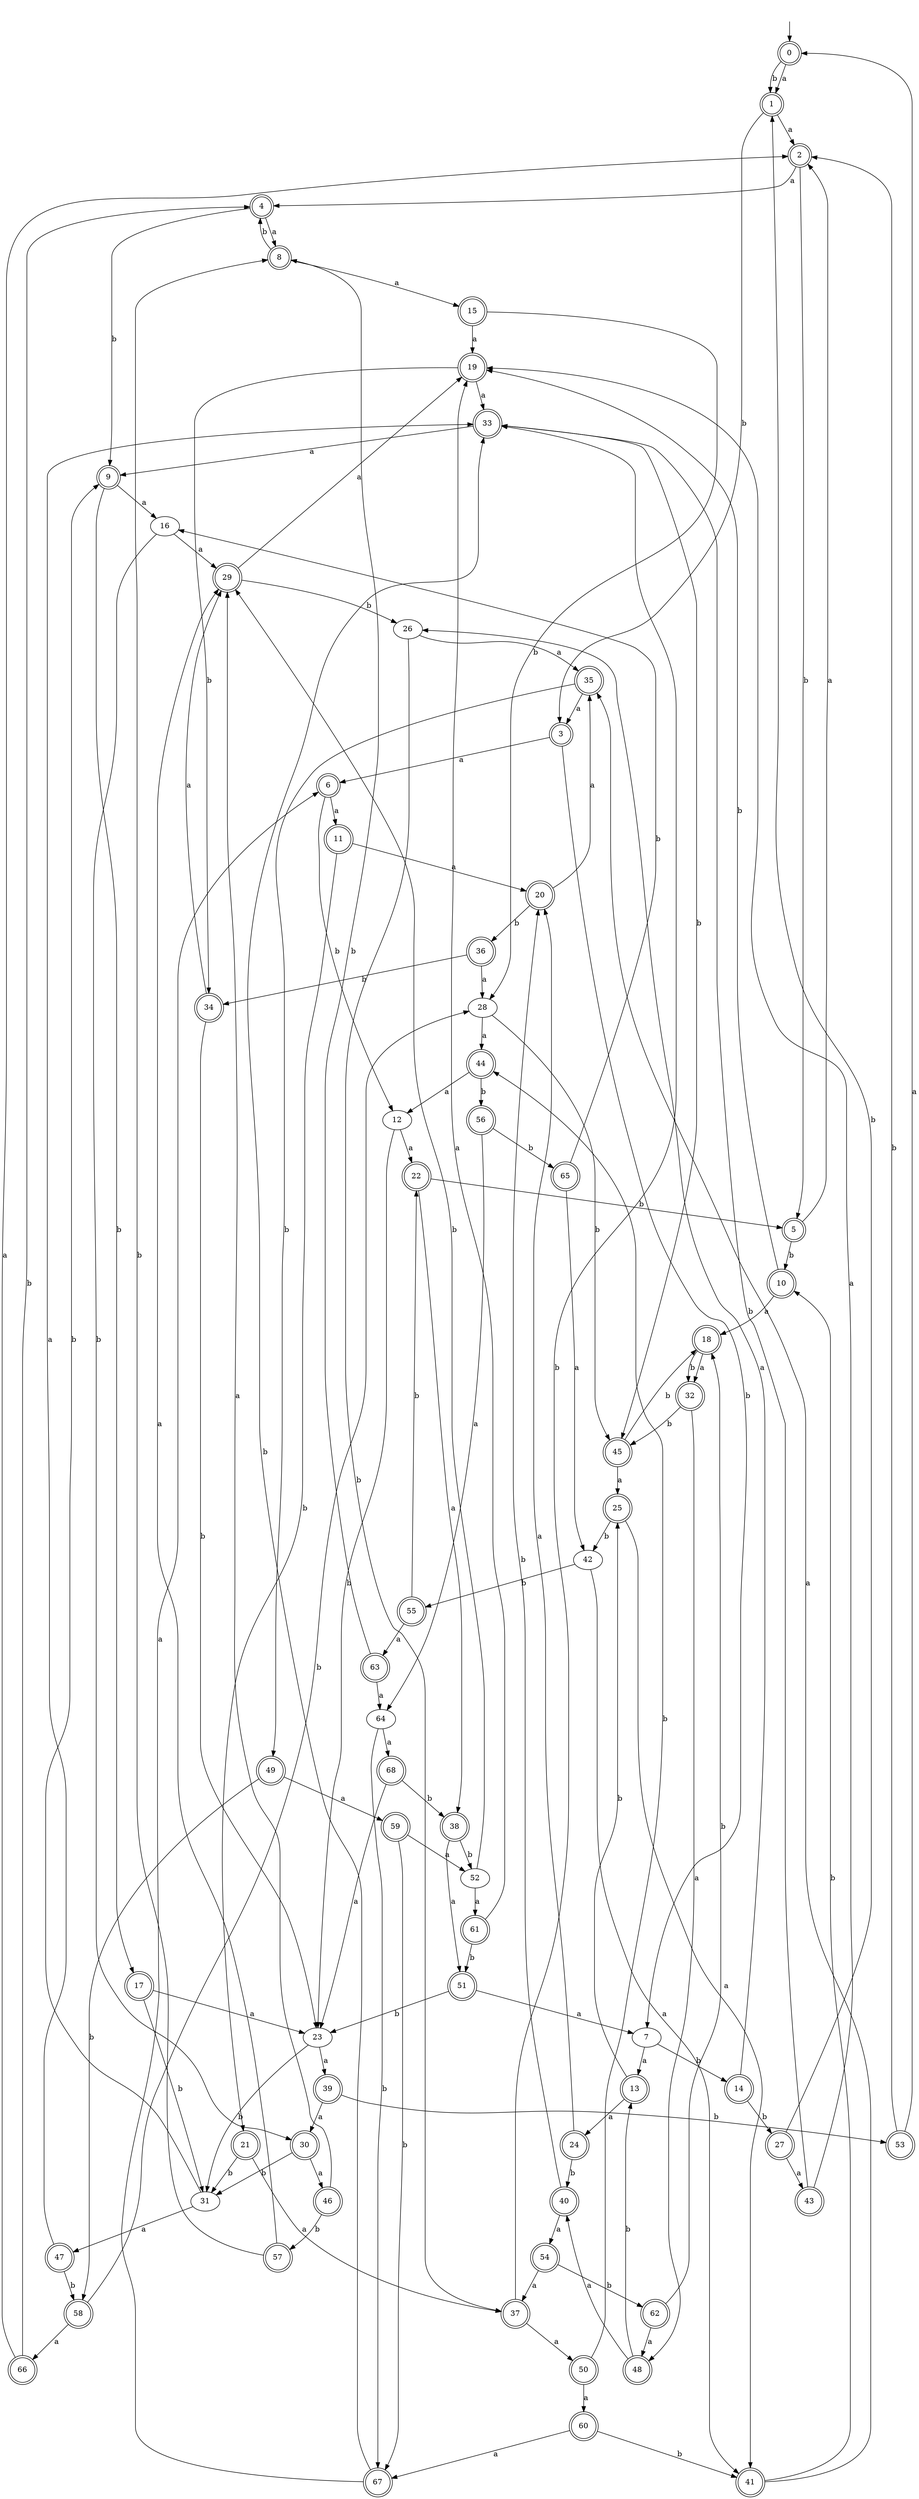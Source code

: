 digraph RandomDFA {
  __start0 [label="", shape=none];
  __start0 -> 0 [label=""];
  0 [shape=circle] [shape=doublecircle]
  0 -> 1 [label="a"]
  0 -> 1 [label="b"]
  1 [shape=doublecircle]
  1 -> 2 [label="a"]
  1 -> 3 [label="b"]
  2 [shape=doublecircle]
  2 -> 4 [label="a"]
  2 -> 5 [label="b"]
  3 [shape=doublecircle]
  3 -> 6 [label="a"]
  3 -> 7 [label="b"]
  4 [shape=doublecircle]
  4 -> 8 [label="a"]
  4 -> 9 [label="b"]
  5 [shape=doublecircle]
  5 -> 2 [label="a"]
  5 -> 10 [label="b"]
  6 [shape=doublecircle]
  6 -> 11 [label="a"]
  6 -> 12 [label="b"]
  7
  7 -> 13 [label="a"]
  7 -> 14 [label="b"]
  8 [shape=doublecircle]
  8 -> 15 [label="a"]
  8 -> 4 [label="b"]
  9 [shape=doublecircle]
  9 -> 16 [label="a"]
  9 -> 17 [label="b"]
  10 [shape=doublecircle]
  10 -> 18 [label="a"]
  10 -> 19 [label="b"]
  11 [shape=doublecircle]
  11 -> 20 [label="a"]
  11 -> 21 [label="b"]
  12
  12 -> 22 [label="a"]
  12 -> 23 [label="b"]
  13 [shape=doublecircle]
  13 -> 24 [label="a"]
  13 -> 25 [label="b"]
  14 [shape=doublecircle]
  14 -> 26 [label="a"]
  14 -> 27 [label="b"]
  15 [shape=doublecircle]
  15 -> 19 [label="a"]
  15 -> 28 [label="b"]
  16
  16 -> 29 [label="a"]
  16 -> 30 [label="b"]
  17 [shape=doublecircle]
  17 -> 23 [label="a"]
  17 -> 31 [label="b"]
  18 [shape=doublecircle]
  18 -> 32 [label="a"]
  18 -> 32 [label="b"]
  19 [shape=doublecircle]
  19 -> 33 [label="a"]
  19 -> 34 [label="b"]
  20 [shape=doublecircle]
  20 -> 35 [label="a"]
  20 -> 36 [label="b"]
  21 [shape=doublecircle]
  21 -> 37 [label="a"]
  21 -> 31 [label="b"]
  22 [shape=doublecircle]
  22 -> 38 [label="a"]
  22 -> 5 [label="b"]
  23
  23 -> 39 [label="a"]
  23 -> 31 [label="b"]
  24 [shape=doublecircle]
  24 -> 20 [label="a"]
  24 -> 40 [label="b"]
  25 [shape=doublecircle]
  25 -> 41 [label="a"]
  25 -> 42 [label="b"]
  26
  26 -> 35 [label="a"]
  26 -> 37 [label="b"]
  27 [shape=doublecircle]
  27 -> 43 [label="a"]
  27 -> 1 [label="b"]
  28
  28 -> 44 [label="a"]
  28 -> 45 [label="b"]
  29 [shape=doublecircle]
  29 -> 19 [label="a"]
  29 -> 26 [label="b"]
  30 [shape=doublecircle]
  30 -> 46 [label="a"]
  30 -> 31 [label="b"]
  31
  31 -> 47 [label="a"]
  31 -> 9 [label="b"]
  32 [shape=doublecircle]
  32 -> 48 [label="a"]
  32 -> 45 [label="b"]
  33 [shape=doublecircle]
  33 -> 9 [label="a"]
  33 -> 45 [label="b"]
  34 [shape=doublecircle]
  34 -> 29 [label="a"]
  34 -> 23 [label="b"]
  35 [shape=doublecircle]
  35 -> 3 [label="a"]
  35 -> 49 [label="b"]
  36 [shape=doublecircle]
  36 -> 28 [label="a"]
  36 -> 34 [label="b"]
  37 [shape=doublecircle]
  37 -> 50 [label="a"]
  37 -> 33 [label="b"]
  38 [shape=doublecircle]
  38 -> 51 [label="a"]
  38 -> 52 [label="b"]
  39 [shape=doublecircle]
  39 -> 30 [label="a"]
  39 -> 53 [label="b"]
  40 [shape=doublecircle]
  40 -> 54 [label="a"]
  40 -> 20 [label="b"]
  41 [shape=doublecircle]
  41 -> 35 [label="a"]
  41 -> 10 [label="b"]
  42
  42 -> 41 [label="a"]
  42 -> 55 [label="b"]
  43 [shape=doublecircle]
  43 -> 19 [label="a"]
  43 -> 33 [label="b"]
  44 [shape=doublecircle]
  44 -> 12 [label="a"]
  44 -> 56 [label="b"]
  45 [shape=doublecircle]
  45 -> 25 [label="a"]
  45 -> 18 [label="b"]
  46 [shape=doublecircle]
  46 -> 29 [label="a"]
  46 -> 57 [label="b"]
  47 [shape=doublecircle]
  47 -> 33 [label="a"]
  47 -> 58 [label="b"]
  48 [shape=doublecircle]
  48 -> 40 [label="a"]
  48 -> 13 [label="b"]
  49 [shape=doublecircle]
  49 -> 59 [label="a"]
  49 -> 58 [label="b"]
  50 [shape=doublecircle]
  50 -> 60 [label="a"]
  50 -> 44 [label="b"]
  51 [shape=doublecircle]
  51 -> 7 [label="a"]
  51 -> 23 [label="b"]
  52
  52 -> 61 [label="a"]
  52 -> 29 [label="b"]
  53 [shape=doublecircle]
  53 -> 0 [label="a"]
  53 -> 2 [label="b"]
  54 [shape=doublecircle]
  54 -> 37 [label="a"]
  54 -> 62 [label="b"]
  55 [shape=doublecircle]
  55 -> 63 [label="a"]
  55 -> 22 [label="b"]
  56 [shape=doublecircle]
  56 -> 64 [label="a"]
  56 -> 65 [label="b"]
  57 [shape=doublecircle]
  57 -> 29 [label="a"]
  57 -> 8 [label="b"]
  58 [shape=doublecircle]
  58 -> 66 [label="a"]
  58 -> 28 [label="b"]
  59 [shape=doublecircle]
  59 -> 52 [label="a"]
  59 -> 67 [label="b"]
  60 [shape=doublecircle]
  60 -> 67 [label="a"]
  60 -> 41 [label="b"]
  61 [shape=doublecircle]
  61 -> 19 [label="a"]
  61 -> 51 [label="b"]
  62 [shape=doublecircle]
  62 -> 48 [label="a"]
  62 -> 18 [label="b"]
  63 [shape=doublecircle]
  63 -> 64 [label="a"]
  63 -> 8 [label="b"]
  64
  64 -> 68 [label="a"]
  64 -> 67 [label="b"]
  65 [shape=doublecircle]
  65 -> 42 [label="a"]
  65 -> 16 [label="b"]
  66 [shape=doublecircle]
  66 -> 2 [label="a"]
  66 -> 4 [label="b"]
  67 [shape=doublecircle]
  67 -> 6 [label="a"]
  67 -> 33 [label="b"]
  68 [shape=doublecircle]
  68 -> 23 [label="a"]
  68 -> 38 [label="b"]
}
